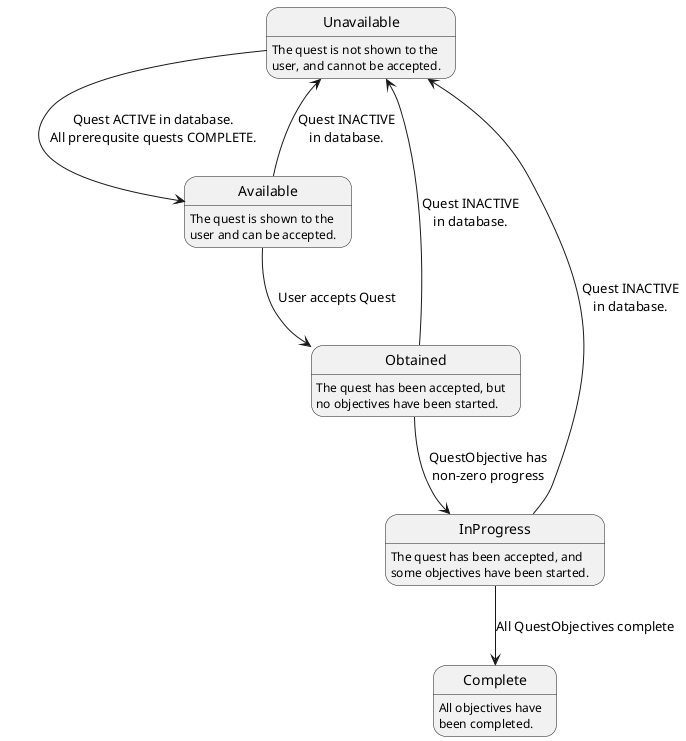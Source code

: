 @startuml
state Unavailable
state Available
state Obtained
state InProgress
state Complete

Unavailable --> Available : Quest ACTIVE in database.\nAll prerequsite quests COMPLETE.
Available --> Obtained : User accepts Quest
Obtained --> InProgress : QuestObjective has\nnon-zero progress
InProgress --> Complete : All QuestObjectives complete

Available --> Unavailable : Quest INACTIVE\nin database.
Obtained --> Unavailable : Quest INACTIVE\nin database.
InProgress --> Unavailable : Quest INACTIVE\nin database.

Unavailable : The quest is not shown to the
Unavailable : user, and cannot be accepted.

Available : The quest is shown to the
Available : user and can be accepted.

Obtained : The quest has been accepted, but
Obtained : no objectives have been started.

InProgress : The quest has been accepted, and
InProgress : some objectives have been started.

Complete : All objectives have
Complete : been completed.
@enduml